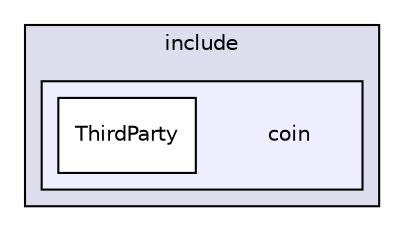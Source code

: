 digraph "data/Ipopt-3.12.8/include/coin" {
  compound=true
  node [ fontsize="10", fontname="Helvetica"];
  edge [ labelfontsize="10", labelfontname="Helvetica"];
  subgraph clusterdir_8feee6deac61f5bcd09f936437a11ed9 {
    graph [ bgcolor="#ddddee", pencolor="black", label="include" fontname="Helvetica", fontsize="10", URL="dir_8feee6deac61f5bcd09f936437a11ed9.html"]
  subgraph clusterdir_fab47b3d7f997b08a57a2f1486911d09 {
    graph [ bgcolor="#eeeeff", pencolor="black", label="" URL="dir_fab47b3d7f997b08a57a2f1486911d09.html"];
    dir_fab47b3d7f997b08a57a2f1486911d09 [shape=plaintext label="coin"];
    dir_2d7b4d7b9b5982e4e6bef63eda0bcc5b [shape=box label="ThirdParty" color="black" fillcolor="white" style="filled" URL="dir_2d7b4d7b9b5982e4e6bef63eda0bcc5b.html"];
  }
  }
}
